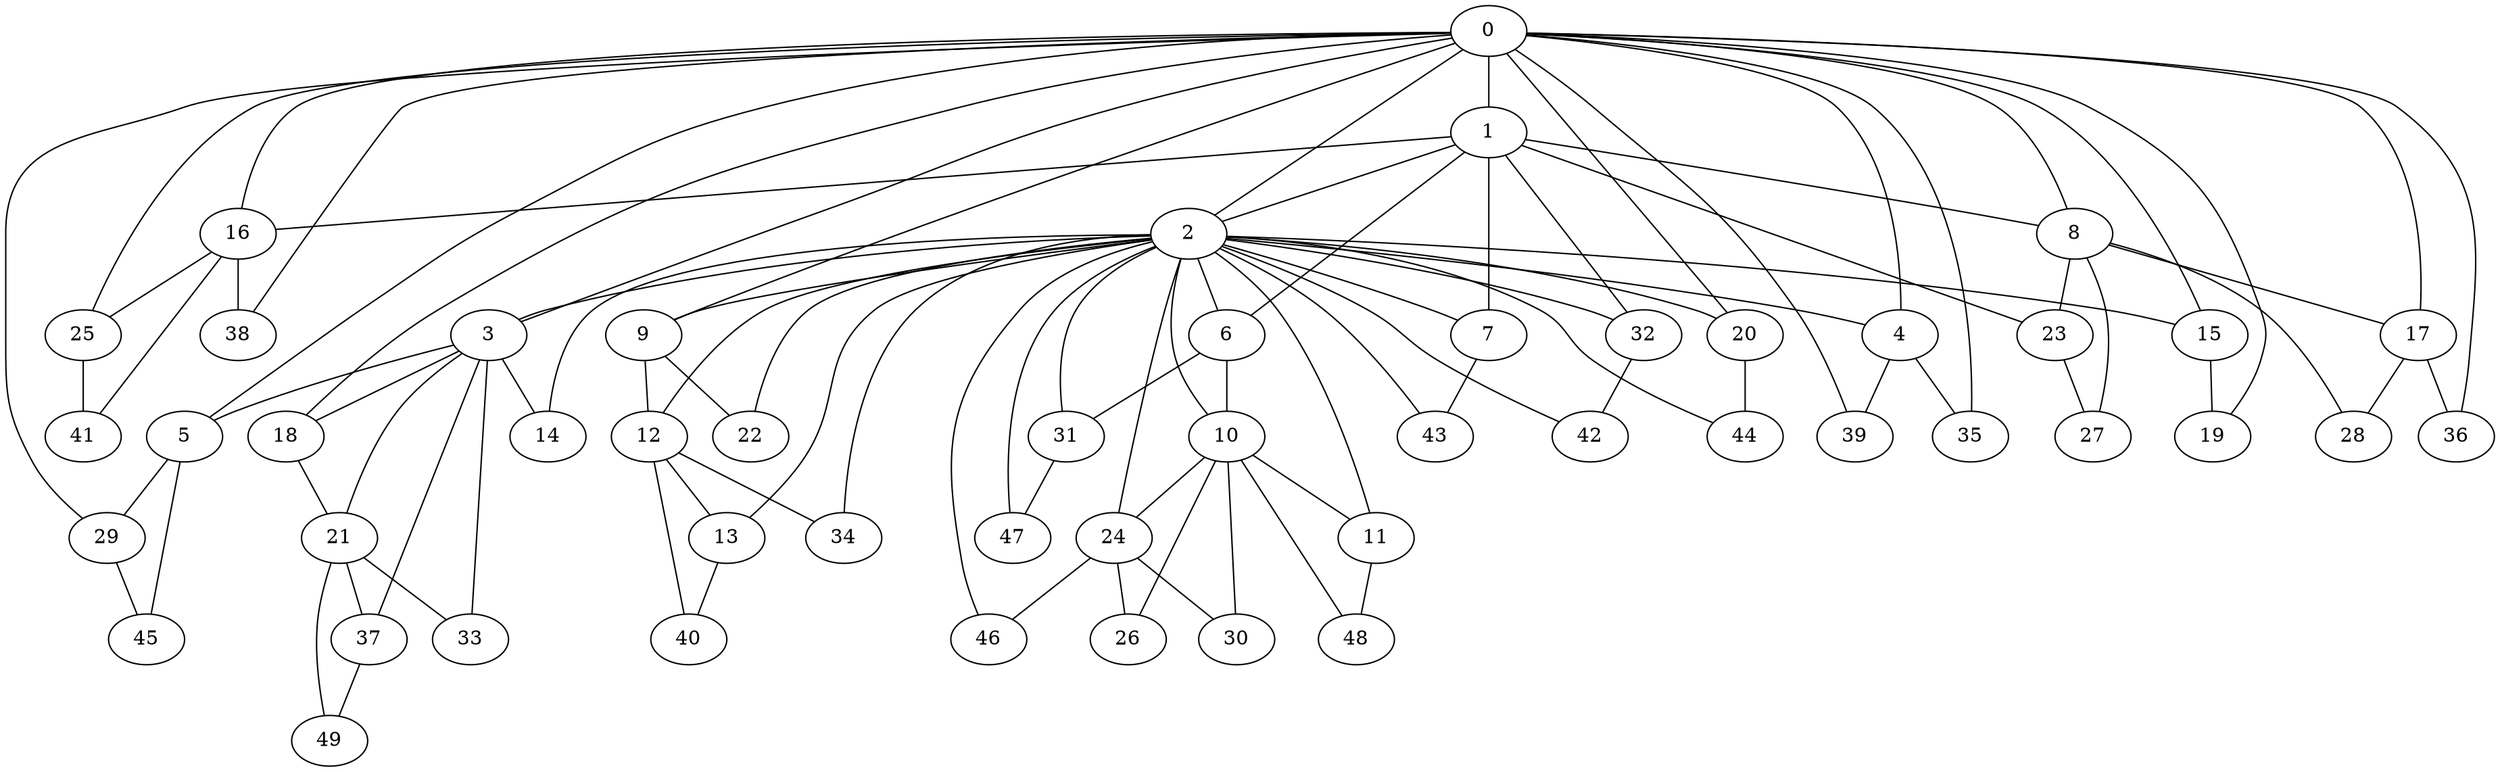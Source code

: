 graph {
  25 -- 41;
  16 -- 38;
  0 -- 5;
  21 -- 37;
  12 -- 34;
  2 -- 11;
  31 -- 47;
  4 -- 39;
  24 -- 26;
  2 -- 32;
  23 -- 27;
  2 -- 4;
  0 -- 16;
  3 -- 33;
  1 -- 8;
  18 -- 21;
  2 -- 34;
  2 -- 43;
  9 -- 12;
  0 -- 9;
  29 -- 45;
  24 -- 30;
  0 -- 39;
  11 -- 48;
  12 -- 13;
  0 -- 2;
  20 -- 44;
  12 -- 40;
  3 -- 37;
  8 -- 27;
  10 -- 24;
  2 -- 20;
  2 -- 47;
  3 -- 21;
  2 -- 13;
  10 -- 26;
  1 -- 23;
  0 -- 25;
  2 -- 22;
  1 -- 32;
  2 -- 31;
  3 -- 5;
  3 -- 14;
  6 -- 31;
  24 -- 46;
  1 -- 7;
  2 -- 6;
  1 -- 16;
  0 -- 18;
  2 -- 15;
  2 -- 24;
  0 -- 36;
  2 -- 42;
  21 -- 49;
  0 -- 20;
  17 -- 36;
  10 -- 30;
  0 -- 29;
  0 -- 38;
  3 -- 18;
  21 -- 33;
  7 -- 43;
  1 -- 2;
  0 -- 4;
  4 -- 35;
  8 -- 17;
  2 -- 10;
  5 -- 45;
  6 -- 10;
  2 -- 3;
  0 -- 15;
  2 -- 12;
  8 -- 28;
  5 -- 29;
  16 -- 41;
  1 -- 6;
  0 -- 8;
  0 -- 17;
  2 -- 14;
  0 -- 35;
  32 -- 42;
  16 -- 25;
  10 -- 48;
  2 -- 44;
  0 -- 1;
  10 -- 11;
  2 -- 7;
  8 -- 23;
  9 -- 22;
  0 -- 19;
  15 -- 19;
  13 -- 40;
  2 -- 46;
  0 -- 3;
  2 -- 9;
  17 -- 28;
  37 -- 49;
}
